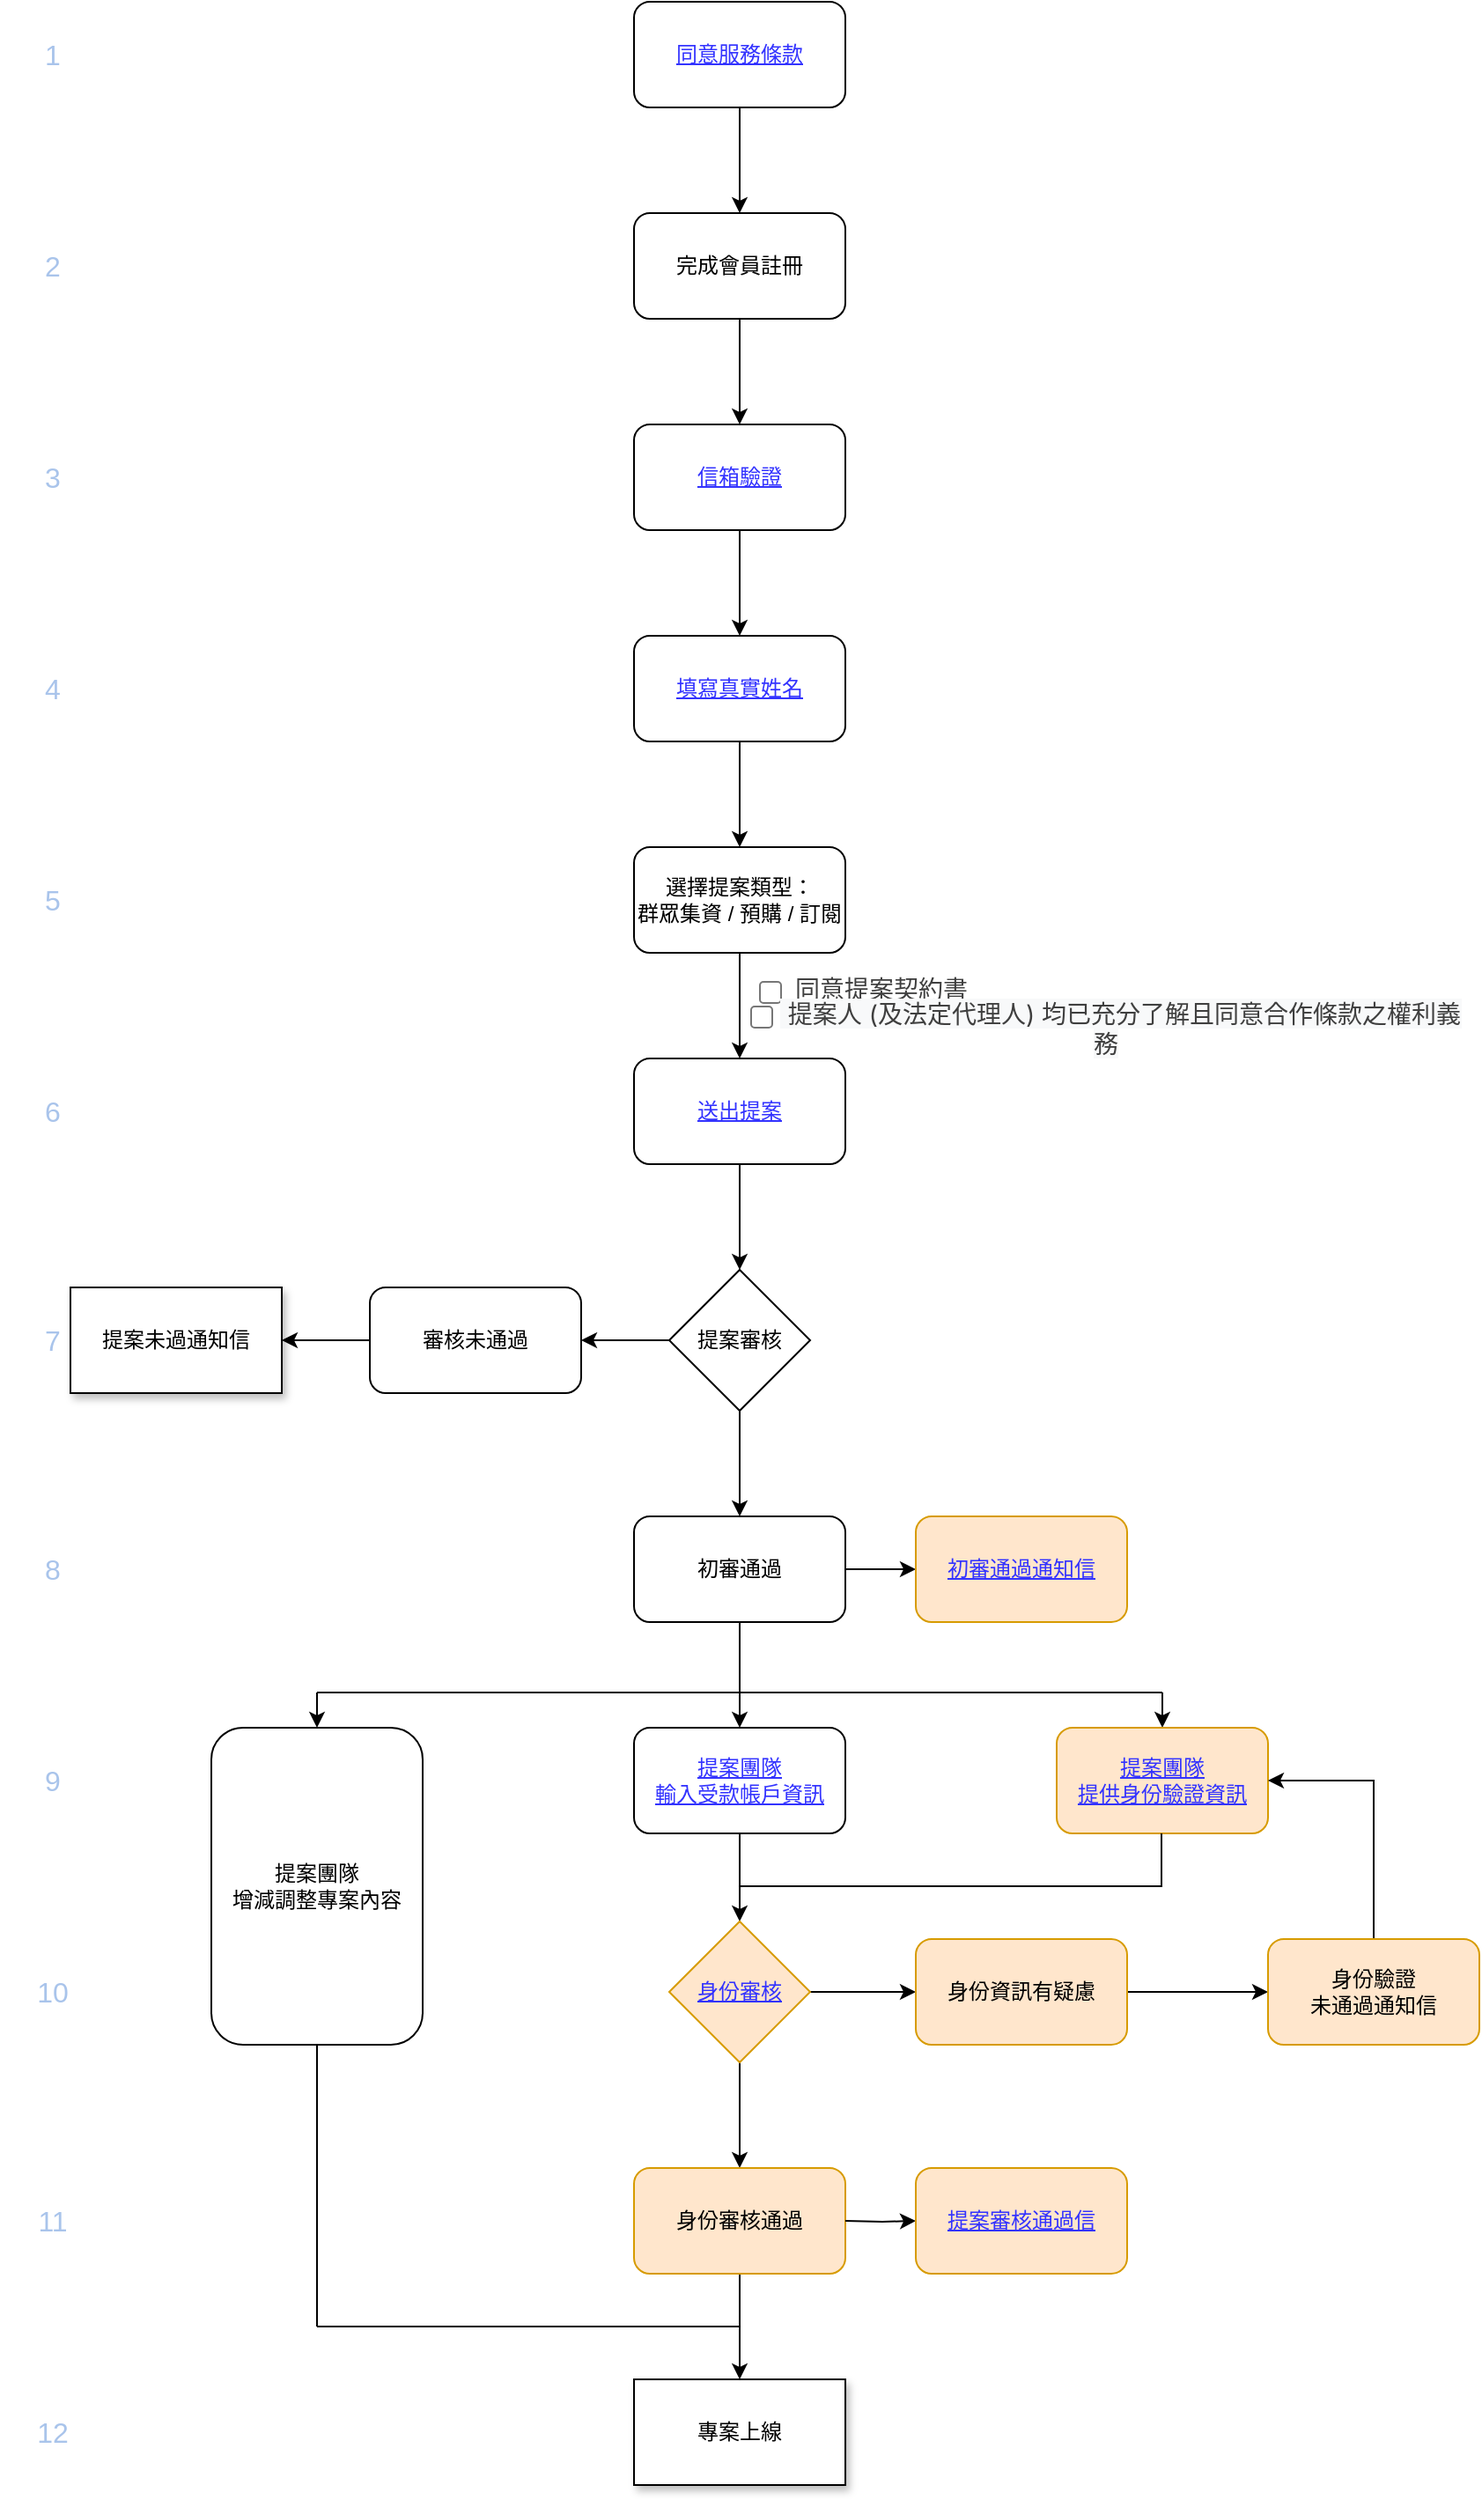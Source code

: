 <mxfile version="20.0.4" type="github">
  <diagram id="WC_vAVpubCEw6jQJzw-5" name="Page-1">
    <mxGraphModel dx="1795" dy="1068" grid="1" gridSize="10" guides="1" tooltips="1" connect="1" arrows="1" fold="1" page="1" pageScale="1" pageWidth="850" pageHeight="1100" math="0" shadow="0">
      <root>
        <mxCell id="0" />
        <mxCell id="1" parent="0" />
        <mxCell id="iWGYxbqnK11PC3dcelOQ-8" value="" style="edgeStyle=orthogonalEdgeStyle;rounded=0;orthogonalLoop=1;jettySize=auto;html=1;" parent="1" source="iWGYxbqnK11PC3dcelOQ-3" target="iWGYxbqnK11PC3dcelOQ-4" edge="1">
          <mxGeometry relative="1" as="geometry" />
        </mxCell>
        <UserObject label="同意服務條款" link="https://www.zeczec.com/docs/terms_of_service" linkTarget="_blank" id="iWGYxbqnK11PC3dcelOQ-3">
          <mxCell style="rounded=1;whiteSpace=wrap;html=1;fontStyle=4;fontColor=#3333FF;" parent="1" vertex="1">
            <mxGeometry x="360" y="40" width="120" height="60" as="geometry" />
          </mxCell>
        </UserObject>
        <mxCell id="iWGYxbqnK11PC3dcelOQ-9" value="" style="edgeStyle=orthogonalEdgeStyle;rounded=0;orthogonalLoop=1;jettySize=auto;html=1;" parent="1" source="iWGYxbqnK11PC3dcelOQ-4" target="iWGYxbqnK11PC3dcelOQ-5" edge="1">
          <mxGeometry relative="1" as="geometry" />
        </mxCell>
        <mxCell id="iWGYxbqnK11PC3dcelOQ-4" value="完成會員註冊" style="rounded=1;whiteSpace=wrap;html=1;" parent="1" vertex="1">
          <mxGeometry x="360" y="160" width="120" height="60" as="geometry" />
        </mxCell>
        <mxCell id="iWGYxbqnK11PC3dcelOQ-11" value="" style="edgeStyle=orthogonalEdgeStyle;rounded=0;orthogonalLoop=1;jettySize=auto;html=1;" parent="1" source="iWGYxbqnK11PC3dcelOQ-5" target="iWGYxbqnK11PC3dcelOQ-6" edge="1">
          <mxGeometry relative="1" as="geometry" />
        </mxCell>
        <UserObject label="信箱驗證" link="https://hackmd.io/@98IZ4O3dSeiDSnUI428Hfw/H1Mh3XtF9" linkTarget="_blank" id="iWGYxbqnK11PC3dcelOQ-5">
          <mxCell style="rounded=1;whiteSpace=wrap;html=1;fontStyle=4;fontColor=#3333FF;" parent="1" vertex="1">
            <mxGeometry x="360" y="280" width="120" height="60" as="geometry" />
          </mxCell>
        </UserObject>
        <mxCell id="iWGYxbqnK11PC3dcelOQ-35" value="" style="edgeStyle=orthogonalEdgeStyle;rounded=0;orthogonalLoop=1;jettySize=auto;html=1;" parent="1" source="iWGYxbqnK11PC3dcelOQ-6" target="iWGYxbqnK11PC3dcelOQ-7" edge="1">
          <mxGeometry relative="1" as="geometry" />
        </mxCell>
        <UserObject label="填寫真實姓名" link="https://hackmd.io/@98IZ4O3dSeiDSnUI428Hfw/ryBWNWYY9" linkTarget="_blank" id="iWGYxbqnK11PC3dcelOQ-6">
          <mxCell style="rounded=1;whiteSpace=wrap;html=1;fontStyle=4;fontColor=#3333FF;" parent="1" vertex="1">
            <mxGeometry x="360" y="400" width="120" height="60" as="geometry" />
          </mxCell>
        </UserObject>
        <mxCell id="iWGYxbqnK11PC3dcelOQ-36" value="" style="edgeStyle=orthogonalEdgeStyle;rounded=0;orthogonalLoop=1;jettySize=auto;html=1;" parent="1" source="iWGYxbqnK11PC3dcelOQ-7" target="iWGYxbqnK11PC3dcelOQ-12" edge="1">
          <mxGeometry relative="1" as="geometry" />
        </mxCell>
        <mxCell id="iWGYxbqnK11PC3dcelOQ-7" value="選擇提案類型：&lt;br&gt;群眾集資 / 預購 / 訂閱" style="rounded=1;whiteSpace=wrap;html=1;" parent="1" vertex="1">
          <mxGeometry x="360" y="520" width="120" height="60" as="geometry" />
        </mxCell>
        <mxCell id="iWGYxbqnK11PC3dcelOQ-37" value="" style="edgeStyle=orthogonalEdgeStyle;rounded=0;orthogonalLoop=1;jettySize=auto;html=1;" parent="1" source="iWGYxbqnK11PC3dcelOQ-12" target="iWGYxbqnK11PC3dcelOQ-13" edge="1">
          <mxGeometry relative="1" as="geometry" />
        </mxCell>
        <UserObject label="送出提案" link="https://hackmd.io/@98IZ4O3dSeiDSnUI428Hfw/rJ4XmEtYc" linkTarget="_blank" id="iWGYxbqnK11PC3dcelOQ-12">
          <mxCell style="rounded=1;whiteSpace=wrap;html=1;fontStyle=4;fontColor=#3333FF;" parent="1" vertex="1">
            <mxGeometry x="360" y="640" width="120" height="60" as="geometry" />
          </mxCell>
        </UserObject>
        <mxCell id="iWGYxbqnK11PC3dcelOQ-38" value="" style="edgeStyle=orthogonalEdgeStyle;rounded=0;orthogonalLoop=1;jettySize=auto;html=1;" parent="1" source="iWGYxbqnK11PC3dcelOQ-13" target="iWGYxbqnK11PC3dcelOQ-15" edge="1">
          <mxGeometry relative="1" as="geometry" />
        </mxCell>
        <mxCell id="iWGYxbqnK11PC3dcelOQ-39" value="" style="edgeStyle=orthogonalEdgeStyle;rounded=0;orthogonalLoop=1;jettySize=auto;html=1;" parent="1" source="iWGYxbqnK11PC3dcelOQ-13" target="iWGYxbqnK11PC3dcelOQ-14" edge="1">
          <mxGeometry relative="1" as="geometry" />
        </mxCell>
        <mxCell id="iWGYxbqnK11PC3dcelOQ-13" value="提案審核" style="rhombus;whiteSpace=wrap;html=1;" parent="1" vertex="1">
          <mxGeometry x="380" y="760" width="80" height="80" as="geometry" />
        </mxCell>
        <mxCell id="iWGYxbqnK11PC3dcelOQ-41" value="" style="edgeStyle=orthogonalEdgeStyle;rounded=0;orthogonalLoop=1;jettySize=auto;html=1;" parent="1" source="iWGYxbqnK11PC3dcelOQ-14" target="iWGYxbqnK11PC3dcelOQ-16" edge="1">
          <mxGeometry relative="1" as="geometry" />
        </mxCell>
        <mxCell id="iWGYxbqnK11PC3dcelOQ-14" value="初審通過" style="rounded=1;whiteSpace=wrap;html=1;" parent="1" vertex="1">
          <mxGeometry x="360" y="900" width="120" height="60" as="geometry" />
        </mxCell>
        <mxCell id="iWGYxbqnK11PC3dcelOQ-40" value="" style="edgeStyle=orthogonalEdgeStyle;rounded=0;orthogonalLoop=1;jettySize=auto;html=1;" parent="1" source="iWGYxbqnK11PC3dcelOQ-15" target="iWGYxbqnK11PC3dcelOQ-28" edge="1">
          <mxGeometry relative="1" as="geometry" />
        </mxCell>
        <mxCell id="iWGYxbqnK11PC3dcelOQ-15" value="審核未通過" style="rounded=1;whiteSpace=wrap;html=1;" parent="1" vertex="1">
          <mxGeometry x="210" y="770" width="120" height="60" as="geometry" />
        </mxCell>
        <UserObject label="初審通過通知信" link="https://hackmd.io/@98IZ4O3dSeiDSnUI428Hfw/HJnpa5sqc" linkTarget="_blank" id="iWGYxbqnK11PC3dcelOQ-16">
          <mxCell style="rounded=1;whiteSpace=wrap;html=1;fillColor=#ffe6cc;strokeColor=#d79b00;fontColor=#3333FF;fontStyle=4" parent="1" vertex="1">
            <mxGeometry x="520" y="900" width="120" height="60" as="geometry" />
          </mxCell>
        </UserObject>
        <mxCell id="wNFRfesZy_4Ic9vwIzbN-5" value="" style="edgeStyle=orthogonalEdgeStyle;rounded=0;orthogonalLoop=1;jettySize=auto;html=1;fontColor=#3333FF;" edge="1" parent="1" source="iWGYxbqnK11PC3dcelOQ-18" target="wNFRfesZy_4Ic9vwIzbN-3">
          <mxGeometry relative="1" as="geometry" />
        </mxCell>
        <UserObject label="提案團隊&lt;br&gt;輸入受款帳戶資訊" link="https://hackmd.io/@98IZ4O3dSeiDSnUI428Hfw/H1voKVYY5" linkTarget="_blank" id="iWGYxbqnK11PC3dcelOQ-18">
          <mxCell style="rounded=1;whiteSpace=wrap;html=1;fontStyle=4;fontColor=#3333FF;" parent="1" vertex="1">
            <mxGeometry x="360" y="1020" width="120" height="60" as="geometry" />
          </mxCell>
        </UserObject>
        <mxCell id="iWGYxbqnK11PC3dcelOQ-19" value="提案團隊&lt;br&gt;增減調整專案內容" style="rounded=1;whiteSpace=wrap;html=1;" parent="1" vertex="1">
          <mxGeometry x="120" y="1020" width="120" height="180" as="geometry" />
        </mxCell>
        <mxCell id="iWGYxbqnK11PC3dcelOQ-20" value="" style="endArrow=none;html=1;rounded=0;entryX=0.5;entryY=1;entryDx=0;entryDy=0;" parent="1" target="iWGYxbqnK11PC3dcelOQ-14" edge="1">
          <mxGeometry width="50" height="50" relative="1" as="geometry">
            <mxPoint x="420" y="1000" as="sourcePoint" />
            <mxPoint x="430" y="970" as="targetPoint" />
          </mxGeometry>
        </mxCell>
        <mxCell id="iWGYxbqnK11PC3dcelOQ-21" value="" style="endArrow=none;html=1;rounded=0;" parent="1" edge="1">
          <mxGeometry width="50" height="50" relative="1" as="geometry">
            <mxPoint x="300" y="1000" as="sourcePoint" />
            <mxPoint x="420" y="1000" as="targetPoint" />
          </mxGeometry>
        </mxCell>
        <mxCell id="iWGYxbqnK11PC3dcelOQ-22" value="" style="endArrow=none;html=1;rounded=0;" parent="1" edge="1">
          <mxGeometry width="50" height="50" relative="1" as="geometry">
            <mxPoint x="300" y="1000" as="sourcePoint" />
            <mxPoint x="180" y="1000" as="targetPoint" />
          </mxGeometry>
        </mxCell>
        <mxCell id="iWGYxbqnK11PC3dcelOQ-23" value="" style="endArrow=classic;html=1;rounded=0;entryX=0.5;entryY=0;entryDx=0;entryDy=0;" parent="1" target="iWGYxbqnK11PC3dcelOQ-18" edge="1">
          <mxGeometry width="50" height="50" relative="1" as="geometry">
            <mxPoint x="420" y="1000" as="sourcePoint" />
            <mxPoint x="340" y="950" as="targetPoint" />
          </mxGeometry>
        </mxCell>
        <mxCell id="iWGYxbqnK11PC3dcelOQ-24" value="" style="endArrow=classic;html=1;rounded=0;entryX=0.5;entryY=0;entryDx=0;entryDy=0;" parent="1" target="iWGYxbqnK11PC3dcelOQ-19" edge="1">
          <mxGeometry width="50" height="50" relative="1" as="geometry">
            <mxPoint x="180" y="1000" as="sourcePoint" />
            <mxPoint x="340" y="950" as="targetPoint" />
          </mxGeometry>
        </mxCell>
        <mxCell id="iWGYxbqnK11PC3dcelOQ-26" value="專案上線" style="rounded=0;whiteSpace=wrap;html=1;gradientColor=#ffffff;shadow=1;" parent="1" vertex="1">
          <mxGeometry x="360" y="1390" width="120" height="60" as="geometry" />
        </mxCell>
        <mxCell id="iWGYxbqnK11PC3dcelOQ-28" value="提案未過通知信" style="rounded=0;whiteSpace=wrap;html=1;gradientColor=#ffffff;shadow=1;" parent="1" vertex="1">
          <mxGeometry x="40" y="770" width="120" height="60" as="geometry" />
        </mxCell>
        <mxCell id="iWGYxbqnK11PC3dcelOQ-29" value="" style="endArrow=none;html=1;rounded=0;" parent="1" edge="1">
          <mxGeometry width="50" height="50" relative="1" as="geometry">
            <mxPoint x="300" y="1360" as="sourcePoint" />
            <mxPoint x="180" y="1360" as="targetPoint" />
          </mxGeometry>
        </mxCell>
        <mxCell id="iWGYxbqnK11PC3dcelOQ-30" value="" style="endArrow=none;html=1;rounded=0;" parent="1" edge="1">
          <mxGeometry width="50" height="50" relative="1" as="geometry">
            <mxPoint x="420" y="1360" as="sourcePoint" />
            <mxPoint x="300" y="1360" as="targetPoint" />
          </mxGeometry>
        </mxCell>
        <mxCell id="iWGYxbqnK11PC3dcelOQ-32" value="" style="endArrow=none;html=1;rounded=0;" parent="1" edge="1">
          <mxGeometry width="50" height="50" relative="1" as="geometry">
            <mxPoint x="180" y="1360" as="sourcePoint" />
            <mxPoint x="180" y="1200" as="targetPoint" />
          </mxGeometry>
        </mxCell>
        <mxCell id="ZI2vt0tMXgu7TGkp_aTG-1" value="&lt;label style=&quot;border: 0px solid rgb(229, 231, 235); box-sizing: border-box; --tw-translate-x:0; --tw-translate-y:0; --tw-rotate:0; --tw-skew-x:0; --tw-skew-y:0; --tw-scale-x:1; --tw-scale-y:1; --tw-blur: ; --tw-brightness: ; --tw-contrast: ; --tw-grayscale: ; --tw-hue-rotate: ; --tw-invert: ; --tw-saturate: ; --tw-sepia: ; --tw-drop-shadow: ; display: block; margin-bottom: 5px; color: rgb(63, 63, 63); font-family: Rubik, -apple-system, &amp;quot;system-ui&amp;quot;, &amp;quot;Segoe UI&amp;quot;, 微軟正黑體, &amp;quot;Microsoft JhengHei&amp;quot;, sans-serif; font-size: 14px; text-align: start;&quot; class=&quot;block&quot;&gt;&lt;br class=&quot;Apple-interchange-newline&quot;&gt;&lt;input style=&quot;border-width: 0px; --tw-translate-x:0; --tw-translate-y:0; --tw-rotate:0; --tw-skew-x:0; --tw-skew-y:0; --tw-scale-x:1; --tw-scale-y:1; --tw-blur: ; --tw-brightness: ; --tw-contrast: ; --tw-grayscale: ; --tw-hue-rotate: ; --tw-invert: ; --tw-saturate: ; --tw-sepia: ; --tw-drop-shadow: ; color: rgb(118, 118, 118); font-family: Rubik, -apple-system, BlinkMacSystemFont, &amp;quot;Segoe UI&amp;quot;, 微軟正黑體, &amp;quot;Microsoft JhengHei&amp;quot;, sans-serif; font-size: 0.875rem; font-weight: inherit; line-height: 1.6em; margin: 0px 0.25rem 0px 0px; padding: 0px; border-radius: 0.125rem; vertical-align: middle;&quot; id=&quot;project_terms_accepted&quot; name=&quot;project[terms_accepted]&quot; value=&quot;1&quot; type=&quot;checkbox&quot; required=&quot;required&quot;&gt;&amp;nbsp;同意提案契約書&lt;/label&gt;" style="text;html=1;strokeColor=none;fillColor=none;align=center;verticalAlign=middle;whiteSpace=wrap;rounded=0;shadow=1;" parent="1" vertex="1">
          <mxGeometry x="390" y="580" width="200" height="30" as="geometry" />
        </mxCell>
        <mxCell id="ZI2vt0tMXgu7TGkp_aTG-2" value="&lt;font style=&quot;font-size: 14px;&quot;&gt;&lt;br class=&quot;Apple-interchange-newline&quot;&gt;&lt;input style=&quot;border-width: 0px; orphans: 2; widows: 2; -webkit-text-stroke-width: 0px; text-decoration-thickness: initial; text-decoration-style: initial; text-decoration-color: initial; --tw-translate-x:0; --tw-translate-y:0; --tw-rotate:0; --tw-skew-x:0; --tw-skew-y:0; --tw-scale-x:1; --tw-scale-y:1; --tw-blur: ; --tw-brightness: ; --tw-contrast: ; --tw-grayscale: ; --tw-hue-rotate: ; --tw-invert: ; --tw-saturate: ; --tw-sepia: ; --tw-drop-shadow: ; color: rgb(118, 118, 118); font-family: Rubik, -apple-system, BlinkMacSystemFont, &amp;quot;Segoe UI&amp;quot;, 微軟正黑體, &amp;quot;Microsoft JhengHei&amp;quot;, sans-serif; font-weight: inherit; line-height: 1.6em; margin: 0px 0.25rem 0px 0px; padding: 0px; border-radius: 0.125rem; vertical-align: middle;&quot; id=&quot;project_terms_acknowledged&quot; name=&quot;project[terms_acknowledged]&quot; value=&quot;1&quot; type=&quot;checkbox&quot; required=&quot;required&quot;&gt;&lt;span style=&quot;color: rgb(63, 63, 63); font-family: Rubik, -apple-system, &amp;quot;system-ui&amp;quot;, &amp;quot;Segoe UI&amp;quot;, 微軟正黑體, &amp;quot;Microsoft JhengHei&amp;quot;, sans-serif; font-style: normal; font-variant-ligatures: normal; font-variant-caps: normal; font-weight: 400; letter-spacing: normal; orphans: 2; text-align: start; text-indent: 0px; text-transform: none; widows: 2; word-spacing: 0px; -webkit-text-stroke-width: 0px; background-color: rgb(248, 249, 250); text-decoration-thickness: initial; text-decoration-style: initial; text-decoration-color: initial; float: none; display: inline !important;&quot;&gt;&amp;nbsp;&lt;/span&gt;&lt;span style=&quot;color: rgb(63, 63, 63); font-family: Rubik, -apple-system, &amp;quot;system-ui&amp;quot;, &amp;quot;Segoe UI&amp;quot;, 微軟正黑體, &amp;quot;Microsoft JhengHei&amp;quot;, sans-serif; font-style: normal; font-variant-ligatures: normal; font-variant-caps: normal; font-weight: 400; letter-spacing: normal; orphans: 2; text-align: start; text-indent: 0px; text-transform: none; widows: 2; word-spacing: 0px; -webkit-text-stroke-width: 0px; background-color: rgb(248, 249, 250); text-decoration-thickness: initial; text-decoration-style: initial; text-decoration-color: initial; float: none; display: inline !important;&quot;&gt;提案人 (及法定代理人) 均已充分了解且同意合作條款之權利義務&lt;/span&gt;&lt;/font&gt;" style="text;html=1;strokeColor=none;fillColor=none;align=center;verticalAlign=middle;whiteSpace=wrap;rounded=0;shadow=1;" parent="1" vertex="1">
          <mxGeometry x="423" y="600" width="410" height="30" as="geometry" />
        </mxCell>
        <mxCell id="l5z9j7X2XXGUAlnBDzoz-3" value="" style="endArrow=none;html=1;rounded=0;" parent="1" edge="1">
          <mxGeometry width="50" height="50" relative="1" as="geometry">
            <mxPoint x="540" y="1000" as="sourcePoint" />
            <mxPoint x="660" y="1000" as="targetPoint" />
          </mxGeometry>
        </mxCell>
        <mxCell id="l5z9j7X2XXGUAlnBDzoz-4" value="" style="endArrow=none;html=1;rounded=0;" parent="1" edge="1">
          <mxGeometry width="50" height="50" relative="1" as="geometry">
            <mxPoint x="540" y="1000" as="sourcePoint" />
            <mxPoint x="420" y="1000" as="targetPoint" />
          </mxGeometry>
        </mxCell>
        <mxCell id="l5z9j7X2XXGUAlnBDzoz-5" value="" style="endArrow=classic;html=1;rounded=0;entryX=0.5;entryY=0;entryDx=0;entryDy=0;" parent="1" edge="1">
          <mxGeometry width="50" height="50" relative="1" as="geometry">
            <mxPoint x="660" y="1000" as="sourcePoint" />
            <mxPoint x="660" y="1020" as="targetPoint" />
          </mxGeometry>
        </mxCell>
        <mxCell id="l5z9j7X2XXGUAlnBDzoz-6" value="" style="endArrow=none;html=1;rounded=0;" parent="1" edge="1">
          <mxGeometry width="50" height="50" relative="1" as="geometry">
            <mxPoint x="540" y="1110" as="sourcePoint" />
            <mxPoint x="660" y="1110" as="targetPoint" />
          </mxGeometry>
        </mxCell>
        <mxCell id="l5z9j7X2XXGUAlnBDzoz-7" value="" style="endArrow=none;html=1;rounded=0;" parent="1" edge="1">
          <mxGeometry width="50" height="50" relative="1" as="geometry">
            <mxPoint x="540" y="1110" as="sourcePoint" />
            <mxPoint x="420" y="1110" as="targetPoint" />
          </mxGeometry>
        </mxCell>
        <UserObject label="提案團隊&lt;br&gt;提供身份驗證資訊" link="https://hackmd.io/@98IZ4O3dSeiDSnUI428Hfw/BJYoQBYY9" linkTarget="_blank" id="l5z9j7X2XXGUAlnBDzoz-8">
          <mxCell style="rounded=1;whiteSpace=wrap;html=1;fillColor=#ffe6cc;strokeColor=#d79b00;fontStyle=4;fontColor=#3333FF;" parent="1" vertex="1">
            <mxGeometry x="600" y="1020" width="120" height="60" as="geometry" />
          </mxCell>
        </UserObject>
        <mxCell id="l5z9j7X2XXGUAlnBDzoz-9" value="" style="endArrow=none;html=1;rounded=0;exitX=0.5;exitY=1;exitDx=0;exitDy=0;" parent="1" edge="1">
          <mxGeometry width="50" height="50" relative="1" as="geometry">
            <mxPoint x="659.5" y="1080" as="sourcePoint" />
            <mxPoint x="659.5" y="1110" as="targetPoint" />
          </mxGeometry>
        </mxCell>
        <mxCell id="l5z9j7X2XXGUAlnBDzoz-11" value="1" style="text;html=1;strokeColor=none;fillColor=none;align=center;verticalAlign=middle;whiteSpace=wrap;rounded=0;fontSize=16;fontColor=#A9C4EB;" parent="1" vertex="1">
          <mxGeometry y="55" width="60" height="30" as="geometry" />
        </mxCell>
        <mxCell id="l5z9j7X2XXGUAlnBDzoz-12" value="2" style="text;html=1;strokeColor=none;fillColor=none;align=center;verticalAlign=middle;whiteSpace=wrap;rounded=0;fontSize=16;fontColor=#A9C4EB;" parent="1" vertex="1">
          <mxGeometry y="175" width="60" height="30" as="geometry" />
        </mxCell>
        <mxCell id="l5z9j7X2XXGUAlnBDzoz-13" value="3" style="text;html=1;strokeColor=none;fillColor=none;align=center;verticalAlign=middle;whiteSpace=wrap;rounded=0;fontSize=16;fontColor=#A9C4EB;" parent="1" vertex="1">
          <mxGeometry y="295" width="60" height="30" as="geometry" />
        </mxCell>
        <mxCell id="l5z9j7X2XXGUAlnBDzoz-14" value="4" style="text;html=1;strokeColor=none;fillColor=none;align=center;verticalAlign=middle;whiteSpace=wrap;rounded=0;fontSize=16;fontColor=#A9C4EB;" parent="1" vertex="1">
          <mxGeometry y="415" width="60" height="30" as="geometry" />
        </mxCell>
        <mxCell id="l5z9j7X2XXGUAlnBDzoz-15" value="5" style="text;html=1;strokeColor=none;fillColor=none;align=center;verticalAlign=middle;whiteSpace=wrap;rounded=0;fontSize=16;fontColor=#A9C4EB;" parent="1" vertex="1">
          <mxGeometry y="535" width="60" height="30" as="geometry" />
        </mxCell>
        <mxCell id="l5z9j7X2XXGUAlnBDzoz-16" value="6" style="text;html=1;strokeColor=none;fillColor=none;align=center;verticalAlign=middle;whiteSpace=wrap;rounded=0;fontSize=16;fontColor=#A9C4EB;" parent="1" vertex="1">
          <mxGeometry y="655" width="60" height="30" as="geometry" />
        </mxCell>
        <mxCell id="l5z9j7X2XXGUAlnBDzoz-17" value="7" style="text;html=1;strokeColor=none;fillColor=none;align=center;verticalAlign=middle;whiteSpace=wrap;rounded=0;fontSize=16;fontColor=#A9C4EB;" parent="1" vertex="1">
          <mxGeometry y="785" width="60" height="30" as="geometry" />
        </mxCell>
        <mxCell id="l5z9j7X2XXGUAlnBDzoz-18" value="8" style="text;html=1;strokeColor=none;fillColor=none;align=center;verticalAlign=middle;whiteSpace=wrap;rounded=0;fontSize=16;fontColor=#A9C4EB;" parent="1" vertex="1">
          <mxGeometry y="915" width="60" height="30" as="geometry" />
        </mxCell>
        <mxCell id="l5z9j7X2XXGUAlnBDzoz-19" value="9" style="text;html=1;strokeColor=none;fillColor=none;align=center;verticalAlign=middle;whiteSpace=wrap;rounded=0;fontSize=16;fontColor=#A9C4EB;" parent="1" vertex="1">
          <mxGeometry y="1035" width="60" height="30" as="geometry" />
        </mxCell>
        <mxCell id="l5z9j7X2XXGUAlnBDzoz-20" value="10" style="text;html=1;strokeColor=none;fillColor=none;align=center;verticalAlign=middle;whiteSpace=wrap;rounded=0;fontSize=16;fontColor=#A9C4EB;" parent="1" vertex="1">
          <mxGeometry y="1155" width="60" height="30" as="geometry" />
        </mxCell>
        <mxCell id="wNFRfesZy_4Ic9vwIzbN-6" value="" style="edgeStyle=orthogonalEdgeStyle;rounded=0;orthogonalLoop=1;jettySize=auto;html=1;fontColor=#3333FF;entryX=0.5;entryY=0;entryDx=0;entryDy=0;" edge="1" parent="1" source="wNFRfesZy_4Ic9vwIzbN-3" target="wNFRfesZy_4Ic9vwIzbN-8">
          <mxGeometry relative="1" as="geometry" />
        </mxCell>
        <mxCell id="wNFRfesZy_4Ic9vwIzbN-12" value="" style="edgeStyle=orthogonalEdgeStyle;rounded=0;orthogonalLoop=1;jettySize=auto;html=1;fontColor=#3333FF;" edge="1" parent="1" source="wNFRfesZy_4Ic9vwIzbN-3" target="wNFRfesZy_4Ic9vwIzbN-11">
          <mxGeometry relative="1" as="geometry" />
        </mxCell>
        <UserObject label="身份審核" link="https://hackmd.io/@98IZ4O3dSeiDSnUI428Hfw/S1yDLooc9" linkTarget="_blank" id="wNFRfesZy_4Ic9vwIzbN-3">
          <mxCell style="rhombus;whiteSpace=wrap;html=1;fillColor=#ffe6cc;strokeColor=#d79b00;fontStyle=4;fontColor=#3333FF;" vertex="1" parent="1">
            <mxGeometry x="380" y="1130" width="80" height="80" as="geometry" />
          </mxCell>
        </UserObject>
        <mxCell id="wNFRfesZy_4Ic9vwIzbN-10" value="" style="edgeStyle=orthogonalEdgeStyle;rounded=0;orthogonalLoop=1;jettySize=auto;html=1;fontColor=#3333FF;" edge="1" parent="1" source="wNFRfesZy_4Ic9vwIzbN-8" target="iWGYxbqnK11PC3dcelOQ-26">
          <mxGeometry relative="1" as="geometry" />
        </mxCell>
        <UserObject label="身份審核通過" linkTarget="_blank" id="wNFRfesZy_4Ic9vwIzbN-8">
          <mxCell style="rounded=1;whiteSpace=wrap;html=1;fontStyle=0;fillColor=#ffe6cc;strokeColor=#d79b00;" vertex="1" parent="1">
            <mxGeometry x="360" y="1270" width="120" height="60" as="geometry" />
          </mxCell>
        </UserObject>
        <mxCell id="wNFRfesZy_4Ic9vwIzbN-15" value="" style="edgeStyle=orthogonalEdgeStyle;rounded=0;orthogonalLoop=1;jettySize=auto;html=1;fontColor=#FFB366;" edge="1" parent="1" source="wNFRfesZy_4Ic9vwIzbN-11" target="wNFRfesZy_4Ic9vwIzbN-14">
          <mxGeometry relative="1" as="geometry" />
        </mxCell>
        <mxCell id="wNFRfesZy_4Ic9vwIzbN-11" value="身份資訊有疑慮" style="rounded=1;whiteSpace=wrap;html=1;fillColor=#ffe6cc;strokeColor=#d79b00;" vertex="1" parent="1">
          <mxGeometry x="520" y="1140" width="120" height="60" as="geometry" />
        </mxCell>
        <mxCell id="wNFRfesZy_4Ic9vwIzbN-16" style="edgeStyle=orthogonalEdgeStyle;rounded=0;orthogonalLoop=1;jettySize=auto;html=1;exitX=0.5;exitY=0;exitDx=0;exitDy=0;entryX=1;entryY=0.5;entryDx=0;entryDy=0;fontColor=#FFB366;" edge="1" parent="1" source="wNFRfesZy_4Ic9vwIzbN-14" target="l5z9j7X2XXGUAlnBDzoz-8">
          <mxGeometry relative="1" as="geometry" />
        </mxCell>
        <mxCell id="wNFRfesZy_4Ic9vwIzbN-14" value="身份驗證&lt;br&gt;未通過通知信" style="whiteSpace=wrap;html=1;fillColor=#ffe6cc;strokeColor=#d79b00;rounded=1;" vertex="1" parent="1">
          <mxGeometry x="720" y="1140" width="120" height="60" as="geometry" />
        </mxCell>
        <mxCell id="wNFRfesZy_4Ic9vwIzbN-17" value="11" style="text;html=1;strokeColor=none;fillColor=none;align=center;verticalAlign=middle;whiteSpace=wrap;rounded=0;fontSize=16;fontColor=#A9C4EB;" vertex="1" parent="1">
          <mxGeometry y="1285" width="60" height="30" as="geometry" />
        </mxCell>
        <mxCell id="wNFRfesZy_4Ic9vwIzbN-18" value="12" style="text;html=1;strokeColor=none;fillColor=none;align=center;verticalAlign=middle;whiteSpace=wrap;rounded=0;fontSize=16;fontColor=#A9C4EB;" vertex="1" parent="1">
          <mxGeometry y="1405" width="60" height="30" as="geometry" />
        </mxCell>
        <mxCell id="wNFRfesZy_4Ic9vwIzbN-19" value="" style="edgeStyle=orthogonalEdgeStyle;rounded=0;orthogonalLoop=1;jettySize=auto;html=1;" edge="1" parent="1" target="wNFRfesZy_4Ic9vwIzbN-20">
          <mxGeometry relative="1" as="geometry">
            <mxPoint x="480" y="1300" as="sourcePoint" />
          </mxGeometry>
        </mxCell>
        <UserObject label="提案審核通過信" linkTarget="_blank" link="https://hackmd.io/@98IZ4O3dSeiDSnUI428Hfw/rkB19iiq5" id="wNFRfesZy_4Ic9vwIzbN-20">
          <mxCell style="rounded=1;whiteSpace=wrap;html=1;fillColor=#ffe6cc;strokeColor=#d79b00;fontColor=#3333FF;fontStyle=4" vertex="1" parent="1">
            <mxGeometry x="520" y="1270" width="120" height="60" as="geometry" />
          </mxCell>
        </UserObject>
      </root>
    </mxGraphModel>
  </diagram>
</mxfile>

